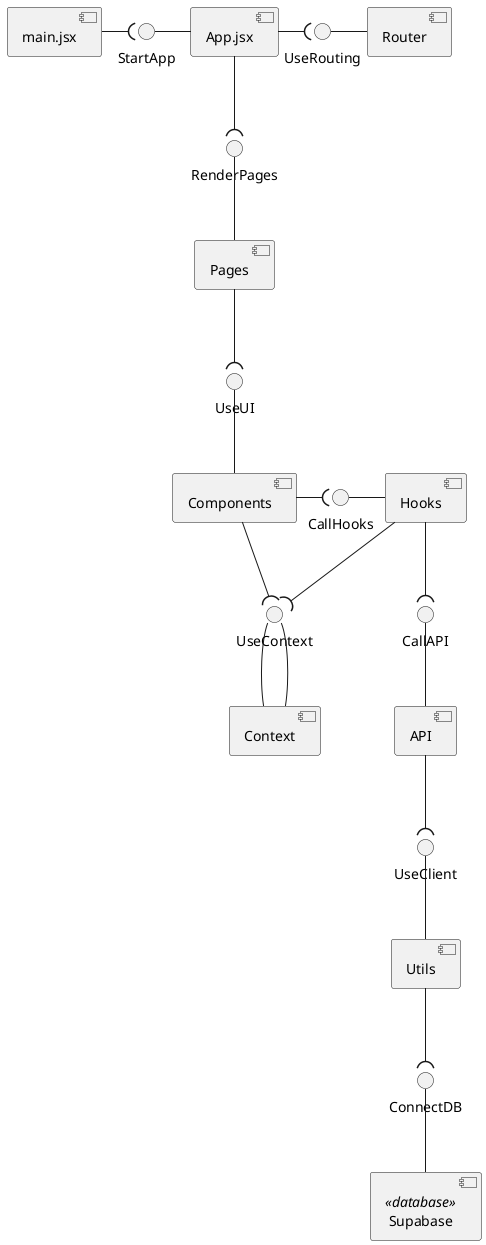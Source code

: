 @startuml

[main.jsx]
[App.jsx]
[Router]
[Pages]
[Components]
[Hooks]
[Context]
[API]
[Utils]
[Supabase] <<database>>


' main → App
[main.jsx] -right-( StartApp
[App.jsx] -left- StartApp

' App → Router
[App.jsx] -right-( UseRouting
[Router] -left- UseRouting

' App → Pages
[App.jsx] -down-( RenderPages
[Pages] -up- RenderPages

' Pages → Components
[Pages] -down-( UseUI
[Components] -up- UseUI

' Components → Hooks
[Components] -right-( CallHooks
[Hooks] -left- CallHooks

' Components → Context
[Components] -down-( UseContext
[Context] -up- UseContext

' Hooks → Context
[Hooks] -right-( UseContext
[Context] -left- UseContext

' Hooks → API
[Hooks] -down-( CallAPI
[API] -up- CallAPI

' API → Utils
[API] -down-( UseClient
[Utils] -up- UseClient

' Utils → Supabase
[Utils] -down-( ConnectDB
[Supabase] -up- ConnectDB
@enduml